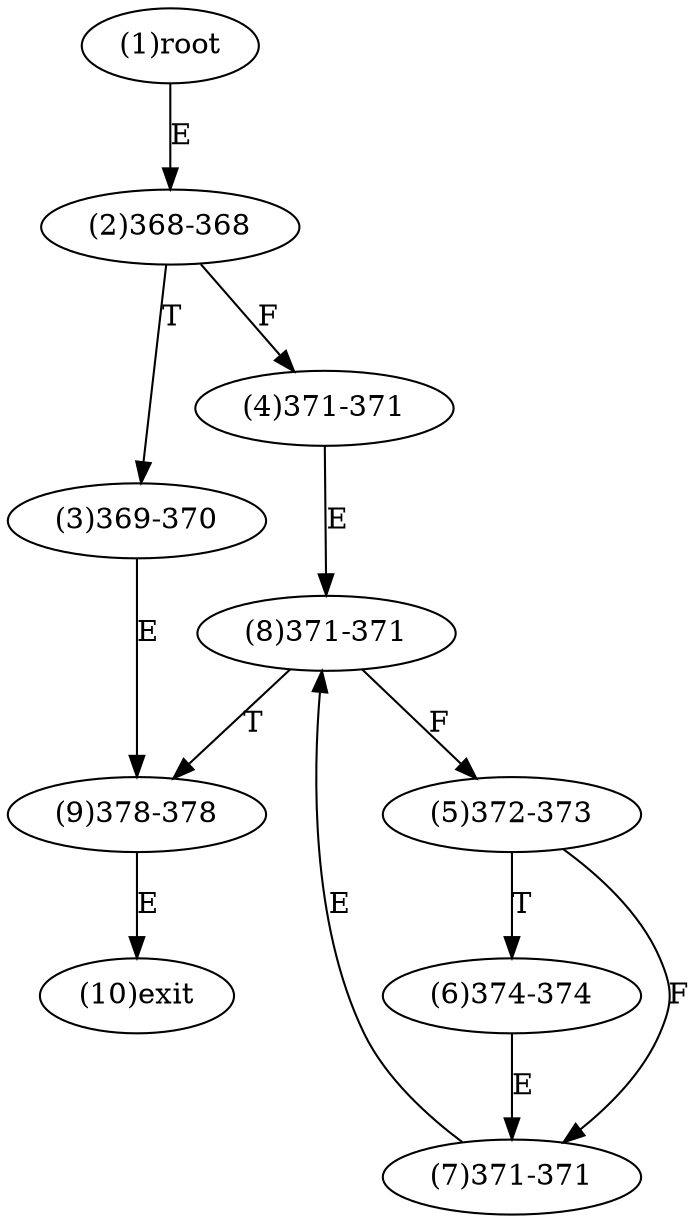 digraph "" { 
1[ label="(1)root"];
2[ label="(2)368-368"];
3[ label="(3)369-370"];
4[ label="(4)371-371"];
5[ label="(5)372-373"];
6[ label="(6)374-374"];
7[ label="(7)371-371"];
8[ label="(8)371-371"];
9[ label="(9)378-378"];
10[ label="(10)exit"];
1->2[ label="E"];
2->4[ label="F"];
2->3[ label="T"];
3->9[ label="E"];
4->8[ label="E"];
5->7[ label="F"];
5->6[ label="T"];
6->7[ label="E"];
7->8[ label="E"];
8->5[ label="F"];
8->9[ label="T"];
9->10[ label="E"];
}